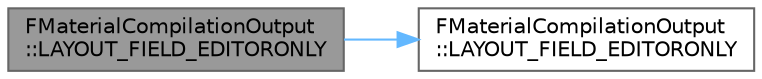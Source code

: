 digraph "FMaterialCompilationOutput::LAYOUT_FIELD_EDITORONLY"
{
 // INTERACTIVE_SVG=YES
 // LATEX_PDF_SIZE
  bgcolor="transparent";
  edge [fontname=Helvetica,fontsize=10,labelfontname=Helvetica,labelfontsize=10];
  node [fontname=Helvetica,fontsize=10,shape=box,height=0.2,width=0.4];
  rankdir="LR";
  Node1 [id="Node000001",label="FMaterialCompilationOutput\l::LAYOUT_FIELD_EDITORONLY",height=0.2,width=0.4,color="gray40", fillcolor="grey60", style="filled", fontcolor="black",tooltip="Number of used custom vertex interpolation scalars."];
  Node1 -> Node2 [id="edge1_Node000001_Node000002",color="steelblue1",style="solid",tooltip=" "];
  Node2 [id="Node000002",label="FMaterialCompilationOutput\l::LAYOUT_FIELD_EDITORONLY",height=0.2,width=0.4,color="grey40", fillcolor="white", style="filled",URL="$d1/d34/classFMaterialCompilationOutput.html#a84b2bf821f1b32d7807883ff0a9cba0c",tooltip="Number of times SampleTexture is called, excludes custom nodes."];
}
